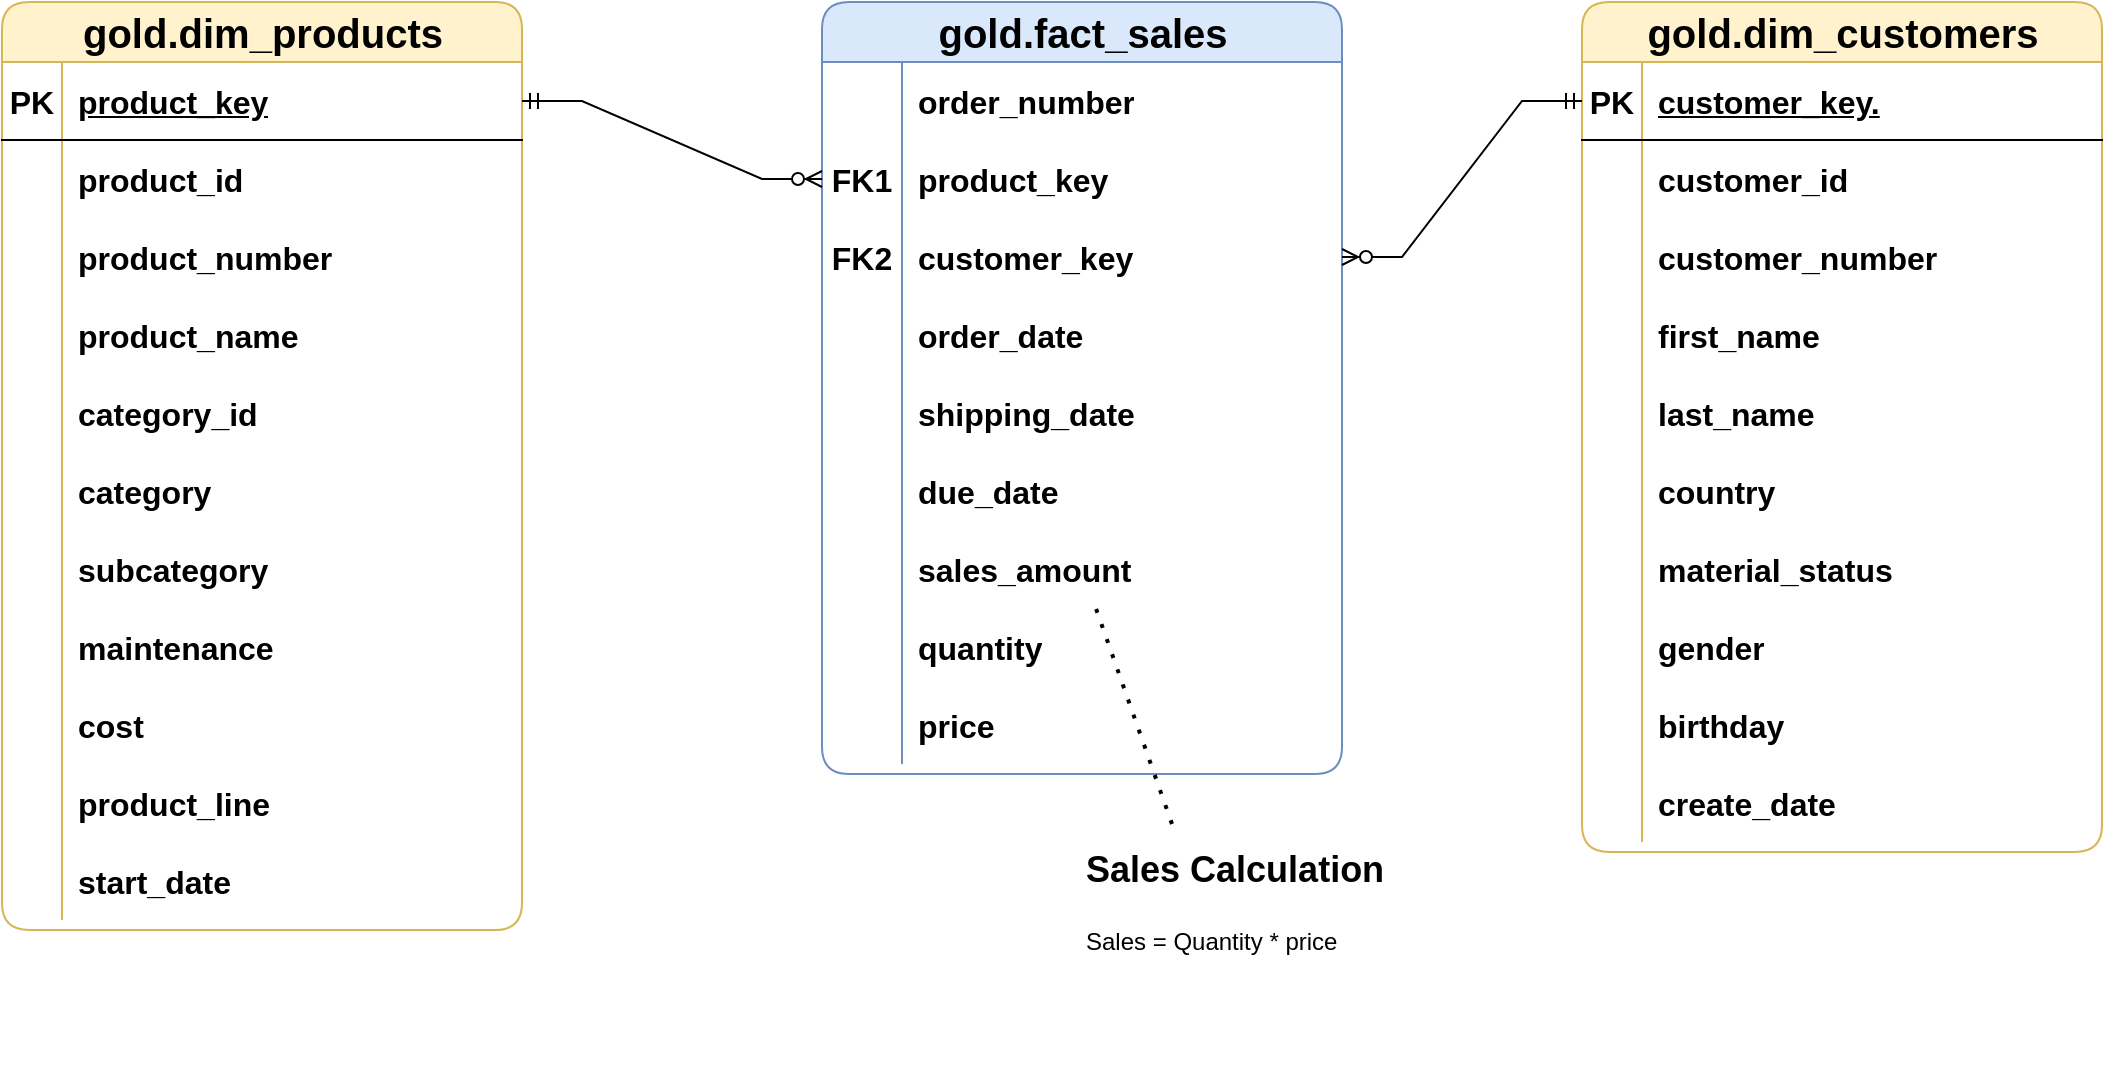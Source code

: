 <mxfile version="26.0.15">
  <diagram name="Page-1" id="_Z-JPx5KgLO75BWw5bBW">
    <mxGraphModel dx="1793" dy="1045" grid="1" gridSize="10" guides="1" tooltips="1" connect="1" arrows="1" fold="1" page="1" pageScale="1" pageWidth="1920" pageHeight="1200" math="0" shadow="0">
      <root>
        <mxCell id="0" />
        <mxCell id="1" parent="0" />
        <mxCell id="vQfX6nn5DBYa--VZ_gL2-1" value="&lt;font style=&quot;font-size: 20px;&quot;&gt;gold.dim_customers&lt;/font&gt;" style="shape=table;startSize=30;container=1;collapsible=1;childLayout=tableLayout;fixedRows=1;rowLines=0;fontStyle=1;align=center;resizeLast=1;html=1;rounded=1;fillColor=#fff2cc;strokeColor=#d6b656;" vertex="1" parent="1">
          <mxGeometry x="940" y="319" width="260" height="425" as="geometry" />
        </mxCell>
        <mxCell id="vQfX6nn5DBYa--VZ_gL2-2" value="" style="shape=tableRow;horizontal=0;startSize=0;swimlaneHead=0;swimlaneBody=0;fillColor=none;collapsible=0;dropTarget=0;points=[[0,0.5],[1,0.5]];portConstraint=eastwest;top=0;left=0;right=0;bottom=1;fontSize=16;fontStyle=1" vertex="1" parent="vQfX6nn5DBYa--VZ_gL2-1">
          <mxGeometry y="30" width="260" height="39" as="geometry" />
        </mxCell>
        <mxCell id="vQfX6nn5DBYa--VZ_gL2-3" value="PK" style="shape=partialRectangle;connectable=0;fillColor=none;top=0;left=0;bottom=0;right=0;fontStyle=1;overflow=hidden;whiteSpace=wrap;html=1;fontSize=16;" vertex="1" parent="vQfX6nn5DBYa--VZ_gL2-2">
          <mxGeometry width="30" height="39" as="geometry">
            <mxRectangle width="30" height="39" as="alternateBounds" />
          </mxGeometry>
        </mxCell>
        <mxCell id="vQfX6nn5DBYa--VZ_gL2-4" value="customer_key." style="shape=partialRectangle;connectable=0;fillColor=none;top=0;left=0;bottom=0;right=0;align=left;spacingLeft=6;fontStyle=5;overflow=hidden;whiteSpace=wrap;html=1;fontSize=16;" vertex="1" parent="vQfX6nn5DBYa--VZ_gL2-2">
          <mxGeometry x="30" width="230" height="39" as="geometry">
            <mxRectangle width="230" height="39" as="alternateBounds" />
          </mxGeometry>
        </mxCell>
        <mxCell id="vQfX6nn5DBYa--VZ_gL2-5" value="" style="shape=tableRow;horizontal=0;startSize=0;swimlaneHead=0;swimlaneBody=0;fillColor=none;collapsible=0;dropTarget=0;points=[[0,0.5],[1,0.5]];portConstraint=eastwest;top=0;left=0;right=0;bottom=0;fontSize=16;fontStyle=1" vertex="1" parent="vQfX6nn5DBYa--VZ_gL2-1">
          <mxGeometry y="69" width="260" height="39" as="geometry" />
        </mxCell>
        <mxCell id="vQfX6nn5DBYa--VZ_gL2-6" value="" style="shape=partialRectangle;connectable=0;fillColor=none;top=0;left=0;bottom=0;right=0;editable=1;overflow=hidden;whiteSpace=wrap;html=1;fontSize=16;fontStyle=1" vertex="1" parent="vQfX6nn5DBYa--VZ_gL2-5">
          <mxGeometry width="30" height="39" as="geometry">
            <mxRectangle width="30" height="39" as="alternateBounds" />
          </mxGeometry>
        </mxCell>
        <mxCell id="vQfX6nn5DBYa--VZ_gL2-7" value="customer_id" style="shape=partialRectangle;connectable=0;fillColor=none;top=0;left=0;bottom=0;right=0;align=left;spacingLeft=6;overflow=hidden;whiteSpace=wrap;html=1;fontSize=16;fontStyle=1" vertex="1" parent="vQfX6nn5DBYa--VZ_gL2-5">
          <mxGeometry x="30" width="230" height="39" as="geometry">
            <mxRectangle width="230" height="39" as="alternateBounds" />
          </mxGeometry>
        </mxCell>
        <mxCell id="vQfX6nn5DBYa--VZ_gL2-8" value="" style="shape=tableRow;horizontal=0;startSize=0;swimlaneHead=0;swimlaneBody=0;fillColor=none;collapsible=0;dropTarget=0;points=[[0,0.5],[1,0.5]];portConstraint=eastwest;top=0;left=0;right=0;bottom=0;fontSize=16;fontStyle=1" vertex="1" parent="vQfX6nn5DBYa--VZ_gL2-1">
          <mxGeometry y="108" width="260" height="39" as="geometry" />
        </mxCell>
        <mxCell id="vQfX6nn5DBYa--VZ_gL2-9" value="" style="shape=partialRectangle;connectable=0;fillColor=none;top=0;left=0;bottom=0;right=0;editable=1;overflow=hidden;whiteSpace=wrap;html=1;fontSize=16;fontStyle=1" vertex="1" parent="vQfX6nn5DBYa--VZ_gL2-8">
          <mxGeometry width="30" height="39" as="geometry">
            <mxRectangle width="30" height="39" as="alternateBounds" />
          </mxGeometry>
        </mxCell>
        <mxCell id="vQfX6nn5DBYa--VZ_gL2-10" value="customer_number" style="shape=partialRectangle;connectable=0;fillColor=none;top=0;left=0;bottom=0;right=0;align=left;spacingLeft=6;overflow=hidden;whiteSpace=wrap;html=1;fontSize=16;fontStyle=1" vertex="1" parent="vQfX6nn5DBYa--VZ_gL2-8">
          <mxGeometry x="30" width="230" height="39" as="geometry">
            <mxRectangle width="230" height="39" as="alternateBounds" />
          </mxGeometry>
        </mxCell>
        <mxCell id="vQfX6nn5DBYa--VZ_gL2-11" value="" style="shape=tableRow;horizontal=0;startSize=0;swimlaneHead=0;swimlaneBody=0;fillColor=none;collapsible=0;dropTarget=0;points=[[0,0.5],[1,0.5]];portConstraint=eastwest;top=0;left=0;right=0;bottom=0;fontSize=16;fontStyle=1" vertex="1" parent="vQfX6nn5DBYa--VZ_gL2-1">
          <mxGeometry y="147" width="260" height="39" as="geometry" />
        </mxCell>
        <mxCell id="vQfX6nn5DBYa--VZ_gL2-12" value="" style="shape=partialRectangle;connectable=0;fillColor=none;top=0;left=0;bottom=0;right=0;editable=1;overflow=hidden;whiteSpace=wrap;html=1;fontSize=16;fontStyle=1" vertex="1" parent="vQfX6nn5DBYa--VZ_gL2-11">
          <mxGeometry width="30" height="39" as="geometry">
            <mxRectangle width="30" height="39" as="alternateBounds" />
          </mxGeometry>
        </mxCell>
        <mxCell id="vQfX6nn5DBYa--VZ_gL2-13" value="first_name" style="shape=partialRectangle;connectable=0;fillColor=none;top=0;left=0;bottom=0;right=0;align=left;spacingLeft=6;overflow=hidden;whiteSpace=wrap;html=1;fontSize=16;fontStyle=1" vertex="1" parent="vQfX6nn5DBYa--VZ_gL2-11">
          <mxGeometry x="30" width="230" height="39" as="geometry">
            <mxRectangle width="230" height="39" as="alternateBounds" />
          </mxGeometry>
        </mxCell>
        <mxCell id="vQfX6nn5DBYa--VZ_gL2-14" style="shape=tableRow;horizontal=0;startSize=0;swimlaneHead=0;swimlaneBody=0;fillColor=none;collapsible=0;dropTarget=0;points=[[0,0.5],[1,0.5]];portConstraint=eastwest;top=0;left=0;right=0;bottom=0;fontSize=16;fontStyle=1" vertex="1" parent="vQfX6nn5DBYa--VZ_gL2-1">
          <mxGeometry y="186" width="260" height="39" as="geometry" />
        </mxCell>
        <mxCell id="vQfX6nn5DBYa--VZ_gL2-15" style="shape=partialRectangle;connectable=0;fillColor=none;top=0;left=0;bottom=0;right=0;editable=1;overflow=hidden;whiteSpace=wrap;html=1;fontSize=16;fontStyle=1" vertex="1" parent="vQfX6nn5DBYa--VZ_gL2-14">
          <mxGeometry width="30" height="39" as="geometry">
            <mxRectangle width="30" height="39" as="alternateBounds" />
          </mxGeometry>
        </mxCell>
        <mxCell id="vQfX6nn5DBYa--VZ_gL2-16" value="last_name" style="shape=partialRectangle;connectable=0;fillColor=none;top=0;left=0;bottom=0;right=0;align=left;spacingLeft=6;overflow=hidden;whiteSpace=wrap;html=1;fontSize=16;fontStyle=1" vertex="1" parent="vQfX6nn5DBYa--VZ_gL2-14">
          <mxGeometry x="30" width="230" height="39" as="geometry">
            <mxRectangle width="230" height="39" as="alternateBounds" />
          </mxGeometry>
        </mxCell>
        <mxCell id="vQfX6nn5DBYa--VZ_gL2-17" style="shape=tableRow;horizontal=0;startSize=0;swimlaneHead=0;swimlaneBody=0;fillColor=none;collapsible=0;dropTarget=0;points=[[0,0.5],[1,0.5]];portConstraint=eastwest;top=0;left=0;right=0;bottom=0;fontSize=16;fontStyle=1" vertex="1" parent="vQfX6nn5DBYa--VZ_gL2-1">
          <mxGeometry y="225" width="260" height="39" as="geometry" />
        </mxCell>
        <mxCell id="vQfX6nn5DBYa--VZ_gL2-18" style="shape=partialRectangle;connectable=0;fillColor=none;top=0;left=0;bottom=0;right=0;editable=1;overflow=hidden;whiteSpace=wrap;html=1;fontSize=16;fontStyle=1" vertex="1" parent="vQfX6nn5DBYa--VZ_gL2-17">
          <mxGeometry width="30" height="39" as="geometry">
            <mxRectangle width="30" height="39" as="alternateBounds" />
          </mxGeometry>
        </mxCell>
        <mxCell id="vQfX6nn5DBYa--VZ_gL2-19" value="country" style="shape=partialRectangle;connectable=0;fillColor=none;top=0;left=0;bottom=0;right=0;align=left;spacingLeft=6;overflow=hidden;whiteSpace=wrap;html=1;fontSize=16;fontStyle=1" vertex="1" parent="vQfX6nn5DBYa--VZ_gL2-17">
          <mxGeometry x="30" width="230" height="39" as="geometry">
            <mxRectangle width="230" height="39" as="alternateBounds" />
          </mxGeometry>
        </mxCell>
        <mxCell id="vQfX6nn5DBYa--VZ_gL2-20" style="shape=tableRow;horizontal=0;startSize=0;swimlaneHead=0;swimlaneBody=0;fillColor=none;collapsible=0;dropTarget=0;points=[[0,0.5],[1,0.5]];portConstraint=eastwest;top=0;left=0;right=0;bottom=0;fontSize=16;fontStyle=1" vertex="1" parent="vQfX6nn5DBYa--VZ_gL2-1">
          <mxGeometry y="264" width="260" height="39" as="geometry" />
        </mxCell>
        <mxCell id="vQfX6nn5DBYa--VZ_gL2-21" style="shape=partialRectangle;connectable=0;fillColor=none;top=0;left=0;bottom=0;right=0;editable=1;overflow=hidden;whiteSpace=wrap;html=1;fontSize=16;fontStyle=1" vertex="1" parent="vQfX6nn5DBYa--VZ_gL2-20">
          <mxGeometry width="30" height="39" as="geometry">
            <mxRectangle width="30" height="39" as="alternateBounds" />
          </mxGeometry>
        </mxCell>
        <mxCell id="vQfX6nn5DBYa--VZ_gL2-22" value="material_status" style="shape=partialRectangle;connectable=0;fillColor=none;top=0;left=0;bottom=0;right=0;align=left;spacingLeft=6;overflow=hidden;whiteSpace=wrap;html=1;fontSize=16;fontStyle=1" vertex="1" parent="vQfX6nn5DBYa--VZ_gL2-20">
          <mxGeometry x="30" width="230" height="39" as="geometry">
            <mxRectangle width="230" height="39" as="alternateBounds" />
          </mxGeometry>
        </mxCell>
        <mxCell id="vQfX6nn5DBYa--VZ_gL2-23" style="shape=tableRow;horizontal=0;startSize=0;swimlaneHead=0;swimlaneBody=0;fillColor=none;collapsible=0;dropTarget=0;points=[[0,0.5],[1,0.5]];portConstraint=eastwest;top=0;left=0;right=0;bottom=0;fontSize=16;fontStyle=1" vertex="1" parent="vQfX6nn5DBYa--VZ_gL2-1">
          <mxGeometry y="303" width="260" height="39" as="geometry" />
        </mxCell>
        <mxCell id="vQfX6nn5DBYa--VZ_gL2-24" style="shape=partialRectangle;connectable=0;fillColor=none;top=0;left=0;bottom=0;right=0;editable=1;overflow=hidden;whiteSpace=wrap;html=1;fontSize=16;fontStyle=1" vertex="1" parent="vQfX6nn5DBYa--VZ_gL2-23">
          <mxGeometry width="30" height="39" as="geometry">
            <mxRectangle width="30" height="39" as="alternateBounds" />
          </mxGeometry>
        </mxCell>
        <mxCell id="vQfX6nn5DBYa--VZ_gL2-25" value="gender" style="shape=partialRectangle;connectable=0;fillColor=none;top=0;left=0;bottom=0;right=0;align=left;spacingLeft=6;overflow=hidden;whiteSpace=wrap;html=1;fontSize=16;fontStyle=1" vertex="1" parent="vQfX6nn5DBYa--VZ_gL2-23">
          <mxGeometry x="30" width="230" height="39" as="geometry">
            <mxRectangle width="230" height="39" as="alternateBounds" />
          </mxGeometry>
        </mxCell>
        <mxCell id="vQfX6nn5DBYa--VZ_gL2-26" style="shape=tableRow;horizontal=0;startSize=0;swimlaneHead=0;swimlaneBody=0;fillColor=none;collapsible=0;dropTarget=0;points=[[0,0.5],[1,0.5]];portConstraint=eastwest;top=0;left=0;right=0;bottom=0;fontSize=16;fontStyle=1" vertex="1" parent="vQfX6nn5DBYa--VZ_gL2-1">
          <mxGeometry y="342" width="260" height="39" as="geometry" />
        </mxCell>
        <mxCell id="vQfX6nn5DBYa--VZ_gL2-27" style="shape=partialRectangle;connectable=0;fillColor=none;top=0;left=0;bottom=0;right=0;editable=1;overflow=hidden;whiteSpace=wrap;html=1;fontSize=16;fontStyle=1" vertex="1" parent="vQfX6nn5DBYa--VZ_gL2-26">
          <mxGeometry width="30" height="39" as="geometry">
            <mxRectangle width="30" height="39" as="alternateBounds" />
          </mxGeometry>
        </mxCell>
        <mxCell id="vQfX6nn5DBYa--VZ_gL2-28" value="birthday" style="shape=partialRectangle;connectable=0;fillColor=none;top=0;left=0;bottom=0;right=0;align=left;spacingLeft=6;overflow=hidden;whiteSpace=wrap;html=1;fontSize=16;fontStyle=1" vertex="1" parent="vQfX6nn5DBYa--VZ_gL2-26">
          <mxGeometry x="30" width="230" height="39" as="geometry">
            <mxRectangle width="230" height="39" as="alternateBounds" />
          </mxGeometry>
        </mxCell>
        <mxCell id="vQfX6nn5DBYa--VZ_gL2-63" style="shape=tableRow;horizontal=0;startSize=0;swimlaneHead=0;swimlaneBody=0;fillColor=none;collapsible=0;dropTarget=0;points=[[0,0.5],[1,0.5]];portConstraint=eastwest;top=0;left=0;right=0;bottom=0;fontSize=16;fontStyle=1" vertex="1" parent="vQfX6nn5DBYa--VZ_gL2-1">
          <mxGeometry y="381" width="260" height="39" as="geometry" />
        </mxCell>
        <mxCell id="vQfX6nn5DBYa--VZ_gL2-64" style="shape=partialRectangle;connectable=0;fillColor=none;top=0;left=0;bottom=0;right=0;editable=1;overflow=hidden;whiteSpace=wrap;html=1;fontSize=16;fontStyle=1" vertex="1" parent="vQfX6nn5DBYa--VZ_gL2-63">
          <mxGeometry width="30" height="39" as="geometry">
            <mxRectangle width="30" height="39" as="alternateBounds" />
          </mxGeometry>
        </mxCell>
        <mxCell id="vQfX6nn5DBYa--VZ_gL2-65" value="create_date" style="shape=partialRectangle;connectable=0;fillColor=none;top=0;left=0;bottom=0;right=0;align=left;spacingLeft=6;overflow=hidden;whiteSpace=wrap;html=1;fontSize=16;fontStyle=1" vertex="1" parent="vQfX6nn5DBYa--VZ_gL2-63">
          <mxGeometry x="30" width="230" height="39" as="geometry">
            <mxRectangle width="230" height="39" as="alternateBounds" />
          </mxGeometry>
        </mxCell>
        <mxCell id="vQfX6nn5DBYa--VZ_gL2-29" value="&lt;font style=&quot;font-size: 20px;&quot;&gt;gold.dim_products&lt;/font&gt;" style="shape=table;startSize=30;container=1;collapsible=1;childLayout=tableLayout;fixedRows=1;rowLines=0;fontStyle=1;align=center;resizeLast=1;html=1;rounded=1;fillColor=#fff2cc;strokeColor=#d6b656;" vertex="1" parent="1">
          <mxGeometry x="150" y="319" width="260" height="464" as="geometry" />
        </mxCell>
        <mxCell id="vQfX6nn5DBYa--VZ_gL2-30" value="" style="shape=tableRow;horizontal=0;startSize=0;swimlaneHead=0;swimlaneBody=0;fillColor=none;collapsible=0;dropTarget=0;points=[[0,0.5],[1,0.5]];portConstraint=eastwest;top=0;left=0;right=0;bottom=1;fontSize=16;fontStyle=1" vertex="1" parent="vQfX6nn5DBYa--VZ_gL2-29">
          <mxGeometry y="30" width="260" height="39" as="geometry" />
        </mxCell>
        <mxCell id="vQfX6nn5DBYa--VZ_gL2-31" value="PK" style="shape=partialRectangle;connectable=0;fillColor=none;top=0;left=0;bottom=0;right=0;fontStyle=1;overflow=hidden;whiteSpace=wrap;html=1;fontSize=16;" vertex="1" parent="vQfX6nn5DBYa--VZ_gL2-30">
          <mxGeometry width="30" height="39" as="geometry">
            <mxRectangle width="30" height="39" as="alternateBounds" />
          </mxGeometry>
        </mxCell>
        <mxCell id="vQfX6nn5DBYa--VZ_gL2-32" value="product_key" style="shape=partialRectangle;connectable=0;fillColor=none;top=0;left=0;bottom=0;right=0;align=left;spacingLeft=6;fontStyle=5;overflow=hidden;whiteSpace=wrap;html=1;fontSize=16;" vertex="1" parent="vQfX6nn5DBYa--VZ_gL2-30">
          <mxGeometry x="30" width="230" height="39" as="geometry">
            <mxRectangle width="230" height="39" as="alternateBounds" />
          </mxGeometry>
        </mxCell>
        <mxCell id="vQfX6nn5DBYa--VZ_gL2-33" value="" style="shape=tableRow;horizontal=0;startSize=0;swimlaneHead=0;swimlaneBody=0;fillColor=none;collapsible=0;dropTarget=0;points=[[0,0.5],[1,0.5]];portConstraint=eastwest;top=0;left=0;right=0;bottom=0;fontSize=16;fontStyle=1" vertex="1" parent="vQfX6nn5DBYa--VZ_gL2-29">
          <mxGeometry y="69" width="260" height="39" as="geometry" />
        </mxCell>
        <mxCell id="vQfX6nn5DBYa--VZ_gL2-34" value="" style="shape=partialRectangle;connectable=0;fillColor=none;top=0;left=0;bottom=0;right=0;editable=1;overflow=hidden;whiteSpace=wrap;html=1;fontSize=16;fontStyle=1" vertex="1" parent="vQfX6nn5DBYa--VZ_gL2-33">
          <mxGeometry width="30" height="39" as="geometry">
            <mxRectangle width="30" height="39" as="alternateBounds" />
          </mxGeometry>
        </mxCell>
        <mxCell id="vQfX6nn5DBYa--VZ_gL2-35" value="product_id" style="shape=partialRectangle;connectable=0;fillColor=none;top=0;left=0;bottom=0;right=0;align=left;spacingLeft=6;overflow=hidden;whiteSpace=wrap;html=1;fontSize=16;fontStyle=1" vertex="1" parent="vQfX6nn5DBYa--VZ_gL2-33">
          <mxGeometry x="30" width="230" height="39" as="geometry">
            <mxRectangle width="230" height="39" as="alternateBounds" />
          </mxGeometry>
        </mxCell>
        <mxCell id="vQfX6nn5DBYa--VZ_gL2-36" value="" style="shape=tableRow;horizontal=0;startSize=0;swimlaneHead=0;swimlaneBody=0;fillColor=none;collapsible=0;dropTarget=0;points=[[0,0.5],[1,0.5]];portConstraint=eastwest;top=0;left=0;right=0;bottom=0;fontSize=16;fontStyle=1" vertex="1" parent="vQfX6nn5DBYa--VZ_gL2-29">
          <mxGeometry y="108" width="260" height="39" as="geometry" />
        </mxCell>
        <mxCell id="vQfX6nn5DBYa--VZ_gL2-37" value="" style="shape=partialRectangle;connectable=0;fillColor=none;top=0;left=0;bottom=0;right=0;editable=1;overflow=hidden;whiteSpace=wrap;html=1;fontSize=16;fontStyle=1" vertex="1" parent="vQfX6nn5DBYa--VZ_gL2-36">
          <mxGeometry width="30" height="39" as="geometry">
            <mxRectangle width="30" height="39" as="alternateBounds" />
          </mxGeometry>
        </mxCell>
        <mxCell id="vQfX6nn5DBYa--VZ_gL2-38" value="product_number" style="shape=partialRectangle;connectable=0;fillColor=none;top=0;left=0;bottom=0;right=0;align=left;spacingLeft=6;overflow=hidden;whiteSpace=wrap;html=1;fontSize=16;fontStyle=1" vertex="1" parent="vQfX6nn5DBYa--VZ_gL2-36">
          <mxGeometry x="30" width="230" height="39" as="geometry">
            <mxRectangle width="230" height="39" as="alternateBounds" />
          </mxGeometry>
        </mxCell>
        <mxCell id="vQfX6nn5DBYa--VZ_gL2-39" value="" style="shape=tableRow;horizontal=0;startSize=0;swimlaneHead=0;swimlaneBody=0;fillColor=none;collapsible=0;dropTarget=0;points=[[0,0.5],[1,0.5]];portConstraint=eastwest;top=0;left=0;right=0;bottom=0;fontSize=16;fontStyle=1" vertex="1" parent="vQfX6nn5DBYa--VZ_gL2-29">
          <mxGeometry y="147" width="260" height="39" as="geometry" />
        </mxCell>
        <mxCell id="vQfX6nn5DBYa--VZ_gL2-40" value="" style="shape=partialRectangle;connectable=0;fillColor=none;top=0;left=0;bottom=0;right=0;editable=1;overflow=hidden;whiteSpace=wrap;html=1;fontSize=16;fontStyle=1" vertex="1" parent="vQfX6nn5DBYa--VZ_gL2-39">
          <mxGeometry width="30" height="39" as="geometry">
            <mxRectangle width="30" height="39" as="alternateBounds" />
          </mxGeometry>
        </mxCell>
        <mxCell id="vQfX6nn5DBYa--VZ_gL2-41" value="product_name" style="shape=partialRectangle;connectable=0;fillColor=none;top=0;left=0;bottom=0;right=0;align=left;spacingLeft=6;overflow=hidden;whiteSpace=wrap;html=1;fontSize=16;fontStyle=1" vertex="1" parent="vQfX6nn5DBYa--VZ_gL2-39">
          <mxGeometry x="30" width="230" height="39" as="geometry">
            <mxRectangle width="230" height="39" as="alternateBounds" />
          </mxGeometry>
        </mxCell>
        <mxCell id="vQfX6nn5DBYa--VZ_gL2-42" style="shape=tableRow;horizontal=0;startSize=0;swimlaneHead=0;swimlaneBody=0;fillColor=none;collapsible=0;dropTarget=0;points=[[0,0.5],[1,0.5]];portConstraint=eastwest;top=0;left=0;right=0;bottom=0;fontSize=16;fontStyle=1" vertex="1" parent="vQfX6nn5DBYa--VZ_gL2-29">
          <mxGeometry y="186" width="260" height="39" as="geometry" />
        </mxCell>
        <mxCell id="vQfX6nn5DBYa--VZ_gL2-43" style="shape=partialRectangle;connectable=0;fillColor=none;top=0;left=0;bottom=0;right=0;editable=1;overflow=hidden;whiteSpace=wrap;html=1;fontSize=16;fontStyle=1" vertex="1" parent="vQfX6nn5DBYa--VZ_gL2-42">
          <mxGeometry width="30" height="39" as="geometry">
            <mxRectangle width="30" height="39" as="alternateBounds" />
          </mxGeometry>
        </mxCell>
        <mxCell id="vQfX6nn5DBYa--VZ_gL2-44" value="category_id" style="shape=partialRectangle;connectable=0;fillColor=none;top=0;left=0;bottom=0;right=0;align=left;spacingLeft=6;overflow=hidden;whiteSpace=wrap;html=1;fontSize=16;fontStyle=1" vertex="1" parent="vQfX6nn5DBYa--VZ_gL2-42">
          <mxGeometry x="30" width="230" height="39" as="geometry">
            <mxRectangle width="230" height="39" as="alternateBounds" />
          </mxGeometry>
        </mxCell>
        <mxCell id="vQfX6nn5DBYa--VZ_gL2-45" style="shape=tableRow;horizontal=0;startSize=0;swimlaneHead=0;swimlaneBody=0;fillColor=none;collapsible=0;dropTarget=0;points=[[0,0.5],[1,0.5]];portConstraint=eastwest;top=0;left=0;right=0;bottom=0;fontSize=16;fontStyle=1" vertex="1" parent="vQfX6nn5DBYa--VZ_gL2-29">
          <mxGeometry y="225" width="260" height="39" as="geometry" />
        </mxCell>
        <mxCell id="vQfX6nn5DBYa--VZ_gL2-46" style="shape=partialRectangle;connectable=0;fillColor=none;top=0;left=0;bottom=0;right=0;editable=1;overflow=hidden;whiteSpace=wrap;html=1;fontSize=16;fontStyle=1" vertex="1" parent="vQfX6nn5DBYa--VZ_gL2-45">
          <mxGeometry width="30" height="39" as="geometry">
            <mxRectangle width="30" height="39" as="alternateBounds" />
          </mxGeometry>
        </mxCell>
        <mxCell id="vQfX6nn5DBYa--VZ_gL2-47" value="category" style="shape=partialRectangle;connectable=0;fillColor=none;top=0;left=0;bottom=0;right=0;align=left;spacingLeft=6;overflow=hidden;whiteSpace=wrap;html=1;fontSize=16;fontStyle=1" vertex="1" parent="vQfX6nn5DBYa--VZ_gL2-45">
          <mxGeometry x="30" width="230" height="39" as="geometry">
            <mxRectangle width="230" height="39" as="alternateBounds" />
          </mxGeometry>
        </mxCell>
        <mxCell id="vQfX6nn5DBYa--VZ_gL2-48" style="shape=tableRow;horizontal=0;startSize=0;swimlaneHead=0;swimlaneBody=0;fillColor=none;collapsible=0;dropTarget=0;points=[[0,0.5],[1,0.5]];portConstraint=eastwest;top=0;left=0;right=0;bottom=0;fontSize=16;fontStyle=1" vertex="1" parent="vQfX6nn5DBYa--VZ_gL2-29">
          <mxGeometry y="264" width="260" height="39" as="geometry" />
        </mxCell>
        <mxCell id="vQfX6nn5DBYa--VZ_gL2-49" style="shape=partialRectangle;connectable=0;fillColor=none;top=0;left=0;bottom=0;right=0;editable=1;overflow=hidden;whiteSpace=wrap;html=1;fontSize=16;fontStyle=1" vertex="1" parent="vQfX6nn5DBYa--VZ_gL2-48">
          <mxGeometry width="30" height="39" as="geometry">
            <mxRectangle width="30" height="39" as="alternateBounds" />
          </mxGeometry>
        </mxCell>
        <mxCell id="vQfX6nn5DBYa--VZ_gL2-50" value="subcategory" style="shape=partialRectangle;connectable=0;fillColor=none;top=0;left=0;bottom=0;right=0;align=left;spacingLeft=6;overflow=hidden;whiteSpace=wrap;html=1;fontSize=16;fontStyle=1" vertex="1" parent="vQfX6nn5DBYa--VZ_gL2-48">
          <mxGeometry x="30" width="230" height="39" as="geometry">
            <mxRectangle width="230" height="39" as="alternateBounds" />
          </mxGeometry>
        </mxCell>
        <mxCell id="vQfX6nn5DBYa--VZ_gL2-51" style="shape=tableRow;horizontal=0;startSize=0;swimlaneHead=0;swimlaneBody=0;fillColor=none;collapsible=0;dropTarget=0;points=[[0,0.5],[1,0.5]];portConstraint=eastwest;top=0;left=0;right=0;bottom=0;fontSize=16;fontStyle=1" vertex="1" parent="vQfX6nn5DBYa--VZ_gL2-29">
          <mxGeometry y="303" width="260" height="39" as="geometry" />
        </mxCell>
        <mxCell id="vQfX6nn5DBYa--VZ_gL2-52" style="shape=partialRectangle;connectable=0;fillColor=none;top=0;left=0;bottom=0;right=0;editable=1;overflow=hidden;whiteSpace=wrap;html=1;fontSize=16;fontStyle=1" vertex="1" parent="vQfX6nn5DBYa--VZ_gL2-51">
          <mxGeometry width="30" height="39" as="geometry">
            <mxRectangle width="30" height="39" as="alternateBounds" />
          </mxGeometry>
        </mxCell>
        <mxCell id="vQfX6nn5DBYa--VZ_gL2-53" value="maintenance" style="shape=partialRectangle;connectable=0;fillColor=none;top=0;left=0;bottom=0;right=0;align=left;spacingLeft=6;overflow=hidden;whiteSpace=wrap;html=1;fontSize=16;fontStyle=1" vertex="1" parent="vQfX6nn5DBYa--VZ_gL2-51">
          <mxGeometry x="30" width="230" height="39" as="geometry">
            <mxRectangle width="230" height="39" as="alternateBounds" />
          </mxGeometry>
        </mxCell>
        <mxCell id="vQfX6nn5DBYa--VZ_gL2-54" style="shape=tableRow;horizontal=0;startSize=0;swimlaneHead=0;swimlaneBody=0;fillColor=none;collapsible=0;dropTarget=0;points=[[0,0.5],[1,0.5]];portConstraint=eastwest;top=0;left=0;right=0;bottom=0;fontSize=16;fontStyle=1" vertex="1" parent="vQfX6nn5DBYa--VZ_gL2-29">
          <mxGeometry y="342" width="260" height="39" as="geometry" />
        </mxCell>
        <mxCell id="vQfX6nn5DBYa--VZ_gL2-55" style="shape=partialRectangle;connectable=0;fillColor=none;top=0;left=0;bottom=0;right=0;editable=1;overflow=hidden;whiteSpace=wrap;html=1;fontSize=16;fontStyle=1" vertex="1" parent="vQfX6nn5DBYa--VZ_gL2-54">
          <mxGeometry width="30" height="39" as="geometry">
            <mxRectangle width="30" height="39" as="alternateBounds" />
          </mxGeometry>
        </mxCell>
        <mxCell id="vQfX6nn5DBYa--VZ_gL2-56" value="cost" style="shape=partialRectangle;connectable=0;fillColor=none;top=0;left=0;bottom=0;right=0;align=left;spacingLeft=6;overflow=hidden;whiteSpace=wrap;html=1;fontSize=16;fontStyle=1" vertex="1" parent="vQfX6nn5DBYa--VZ_gL2-54">
          <mxGeometry x="30" width="230" height="39" as="geometry">
            <mxRectangle width="230" height="39" as="alternateBounds" />
          </mxGeometry>
        </mxCell>
        <mxCell id="vQfX6nn5DBYa--VZ_gL2-57" style="shape=tableRow;horizontal=0;startSize=0;swimlaneHead=0;swimlaneBody=0;fillColor=none;collapsible=0;dropTarget=0;points=[[0,0.5],[1,0.5]];portConstraint=eastwest;top=0;left=0;right=0;bottom=0;fontSize=16;fontStyle=1" vertex="1" parent="vQfX6nn5DBYa--VZ_gL2-29">
          <mxGeometry y="381" width="260" height="39" as="geometry" />
        </mxCell>
        <mxCell id="vQfX6nn5DBYa--VZ_gL2-58" style="shape=partialRectangle;connectable=0;fillColor=none;top=0;left=0;bottom=0;right=0;editable=1;overflow=hidden;whiteSpace=wrap;html=1;fontSize=16;fontStyle=1" vertex="1" parent="vQfX6nn5DBYa--VZ_gL2-57">
          <mxGeometry width="30" height="39" as="geometry">
            <mxRectangle width="30" height="39" as="alternateBounds" />
          </mxGeometry>
        </mxCell>
        <mxCell id="vQfX6nn5DBYa--VZ_gL2-59" value="product_line" style="shape=partialRectangle;connectable=0;fillColor=none;top=0;left=0;bottom=0;right=0;align=left;spacingLeft=6;overflow=hidden;whiteSpace=wrap;html=1;fontSize=16;fontStyle=1" vertex="1" parent="vQfX6nn5DBYa--VZ_gL2-57">
          <mxGeometry x="30" width="230" height="39" as="geometry">
            <mxRectangle width="230" height="39" as="alternateBounds" />
          </mxGeometry>
        </mxCell>
        <mxCell id="vQfX6nn5DBYa--VZ_gL2-60" style="shape=tableRow;horizontal=0;startSize=0;swimlaneHead=0;swimlaneBody=0;fillColor=none;collapsible=0;dropTarget=0;points=[[0,0.5],[1,0.5]];portConstraint=eastwest;top=0;left=0;right=0;bottom=0;fontSize=16;fontStyle=1" vertex="1" parent="vQfX6nn5DBYa--VZ_gL2-29">
          <mxGeometry y="420" width="260" height="39" as="geometry" />
        </mxCell>
        <mxCell id="vQfX6nn5DBYa--VZ_gL2-61" style="shape=partialRectangle;connectable=0;fillColor=none;top=0;left=0;bottom=0;right=0;editable=1;overflow=hidden;whiteSpace=wrap;html=1;fontSize=16;fontStyle=1" vertex="1" parent="vQfX6nn5DBYa--VZ_gL2-60">
          <mxGeometry width="30" height="39" as="geometry">
            <mxRectangle width="30" height="39" as="alternateBounds" />
          </mxGeometry>
        </mxCell>
        <mxCell id="vQfX6nn5DBYa--VZ_gL2-62" value="start_date" style="shape=partialRectangle;connectable=0;fillColor=none;top=0;left=0;bottom=0;right=0;align=left;spacingLeft=6;overflow=hidden;whiteSpace=wrap;html=1;fontSize=16;fontStyle=1" vertex="1" parent="vQfX6nn5DBYa--VZ_gL2-60">
          <mxGeometry x="30" width="230" height="39" as="geometry">
            <mxRectangle width="230" height="39" as="alternateBounds" />
          </mxGeometry>
        </mxCell>
        <mxCell id="vQfX6nn5DBYa--VZ_gL2-66" value="&lt;font style=&quot;font-size: 20px;&quot;&gt;gold.fact_sales&lt;/font&gt;" style="shape=table;startSize=30;container=1;collapsible=1;childLayout=tableLayout;fixedRows=1;rowLines=0;fontStyle=1;align=center;resizeLast=1;html=1;rounded=1;fillColor=#dae8fc;strokeColor=#6c8ebf;" vertex="1" parent="1">
          <mxGeometry x="560" y="319" width="260" height="386" as="geometry" />
        </mxCell>
        <mxCell id="vQfX6nn5DBYa--VZ_gL2-70" value="" style="shape=tableRow;horizontal=0;startSize=0;swimlaneHead=0;swimlaneBody=0;fillColor=none;collapsible=0;dropTarget=0;points=[[0,0.5],[1,0.5]];portConstraint=eastwest;top=0;left=0;right=0;bottom=0;fontSize=16;fontStyle=1" vertex="1" parent="vQfX6nn5DBYa--VZ_gL2-66">
          <mxGeometry y="30" width="260" height="39" as="geometry" />
        </mxCell>
        <mxCell id="vQfX6nn5DBYa--VZ_gL2-71" value="" style="shape=partialRectangle;connectable=0;fillColor=none;top=0;left=0;bottom=0;right=0;editable=1;overflow=hidden;whiteSpace=wrap;html=1;fontSize=16;fontStyle=1" vertex="1" parent="vQfX6nn5DBYa--VZ_gL2-70">
          <mxGeometry width="40" height="39" as="geometry">
            <mxRectangle width="40" height="39" as="alternateBounds" />
          </mxGeometry>
        </mxCell>
        <mxCell id="vQfX6nn5DBYa--VZ_gL2-72" value="order_number" style="shape=partialRectangle;connectable=0;fillColor=none;top=0;left=0;bottom=0;right=0;align=left;spacingLeft=6;overflow=hidden;whiteSpace=wrap;html=1;fontSize=16;fontStyle=1" vertex="1" parent="vQfX6nn5DBYa--VZ_gL2-70">
          <mxGeometry x="40" width="220" height="39" as="geometry">
            <mxRectangle width="220" height="39" as="alternateBounds" />
          </mxGeometry>
        </mxCell>
        <mxCell id="vQfX6nn5DBYa--VZ_gL2-73" value="" style="shape=tableRow;horizontal=0;startSize=0;swimlaneHead=0;swimlaneBody=0;fillColor=none;collapsible=0;dropTarget=0;points=[[0,0.5],[1,0.5]];portConstraint=eastwest;top=0;left=0;right=0;bottom=0;fontSize=16;fontStyle=1" vertex="1" parent="vQfX6nn5DBYa--VZ_gL2-66">
          <mxGeometry y="69" width="260" height="39" as="geometry" />
        </mxCell>
        <mxCell id="vQfX6nn5DBYa--VZ_gL2-74" value="FK1" style="shape=partialRectangle;connectable=0;fillColor=none;top=0;left=0;bottom=0;right=0;editable=1;overflow=hidden;whiteSpace=wrap;html=1;fontSize=16;fontStyle=1" vertex="1" parent="vQfX6nn5DBYa--VZ_gL2-73">
          <mxGeometry width="40" height="39" as="geometry">
            <mxRectangle width="40" height="39" as="alternateBounds" />
          </mxGeometry>
        </mxCell>
        <mxCell id="vQfX6nn5DBYa--VZ_gL2-75" value="product_key" style="shape=partialRectangle;connectable=0;fillColor=none;top=0;left=0;bottom=0;right=0;align=left;spacingLeft=6;overflow=hidden;whiteSpace=wrap;html=1;fontSize=16;fontStyle=1" vertex="1" parent="vQfX6nn5DBYa--VZ_gL2-73">
          <mxGeometry x="40" width="220" height="39" as="geometry">
            <mxRectangle width="220" height="39" as="alternateBounds" />
          </mxGeometry>
        </mxCell>
        <mxCell id="vQfX6nn5DBYa--VZ_gL2-76" value="" style="shape=tableRow;horizontal=0;startSize=0;swimlaneHead=0;swimlaneBody=0;fillColor=none;collapsible=0;dropTarget=0;points=[[0,0.5],[1,0.5]];portConstraint=eastwest;top=0;left=0;right=0;bottom=0;fontSize=16;fontStyle=1" vertex="1" parent="vQfX6nn5DBYa--VZ_gL2-66">
          <mxGeometry y="108" width="260" height="39" as="geometry" />
        </mxCell>
        <mxCell id="vQfX6nn5DBYa--VZ_gL2-77" value="FK2" style="shape=partialRectangle;connectable=0;fillColor=none;top=0;left=0;bottom=0;right=0;editable=1;overflow=hidden;whiteSpace=wrap;html=1;fontSize=16;fontStyle=1" vertex="1" parent="vQfX6nn5DBYa--VZ_gL2-76">
          <mxGeometry width="40" height="39" as="geometry">
            <mxRectangle width="40" height="39" as="alternateBounds" />
          </mxGeometry>
        </mxCell>
        <mxCell id="vQfX6nn5DBYa--VZ_gL2-78" value="customer_key&amp;nbsp;" style="shape=partialRectangle;connectable=0;fillColor=none;top=0;left=0;bottom=0;right=0;align=left;spacingLeft=6;overflow=hidden;whiteSpace=wrap;html=1;fontSize=16;fontStyle=1" vertex="1" parent="vQfX6nn5DBYa--VZ_gL2-76">
          <mxGeometry x="40" width="220" height="39" as="geometry">
            <mxRectangle width="220" height="39" as="alternateBounds" />
          </mxGeometry>
        </mxCell>
        <mxCell id="vQfX6nn5DBYa--VZ_gL2-79" style="shape=tableRow;horizontal=0;startSize=0;swimlaneHead=0;swimlaneBody=0;fillColor=none;collapsible=0;dropTarget=0;points=[[0,0.5],[1,0.5]];portConstraint=eastwest;top=0;left=0;right=0;bottom=0;fontSize=16;fontStyle=1" vertex="1" parent="vQfX6nn5DBYa--VZ_gL2-66">
          <mxGeometry y="147" width="260" height="39" as="geometry" />
        </mxCell>
        <mxCell id="vQfX6nn5DBYa--VZ_gL2-80" style="shape=partialRectangle;connectable=0;fillColor=none;top=0;left=0;bottom=0;right=0;editable=1;overflow=hidden;whiteSpace=wrap;html=1;fontSize=16;fontStyle=1" vertex="1" parent="vQfX6nn5DBYa--VZ_gL2-79">
          <mxGeometry width="40" height="39" as="geometry">
            <mxRectangle width="40" height="39" as="alternateBounds" />
          </mxGeometry>
        </mxCell>
        <mxCell id="vQfX6nn5DBYa--VZ_gL2-81" value="order_date" style="shape=partialRectangle;connectable=0;fillColor=none;top=0;left=0;bottom=0;right=0;align=left;spacingLeft=6;overflow=hidden;whiteSpace=wrap;html=1;fontSize=16;fontStyle=1" vertex="1" parent="vQfX6nn5DBYa--VZ_gL2-79">
          <mxGeometry x="40" width="220" height="39" as="geometry">
            <mxRectangle width="220" height="39" as="alternateBounds" />
          </mxGeometry>
        </mxCell>
        <mxCell id="vQfX6nn5DBYa--VZ_gL2-82" style="shape=tableRow;horizontal=0;startSize=0;swimlaneHead=0;swimlaneBody=0;fillColor=none;collapsible=0;dropTarget=0;points=[[0,0.5],[1,0.5]];portConstraint=eastwest;top=0;left=0;right=0;bottom=0;fontSize=16;fontStyle=1" vertex="1" parent="vQfX6nn5DBYa--VZ_gL2-66">
          <mxGeometry y="186" width="260" height="39" as="geometry" />
        </mxCell>
        <mxCell id="vQfX6nn5DBYa--VZ_gL2-83" style="shape=partialRectangle;connectable=0;fillColor=none;top=0;left=0;bottom=0;right=0;editable=1;overflow=hidden;whiteSpace=wrap;html=1;fontSize=16;fontStyle=1" vertex="1" parent="vQfX6nn5DBYa--VZ_gL2-82">
          <mxGeometry width="40" height="39" as="geometry">
            <mxRectangle width="40" height="39" as="alternateBounds" />
          </mxGeometry>
        </mxCell>
        <mxCell id="vQfX6nn5DBYa--VZ_gL2-84" value="shipping_date" style="shape=partialRectangle;connectable=0;fillColor=none;top=0;left=0;bottom=0;right=0;align=left;spacingLeft=6;overflow=hidden;whiteSpace=wrap;html=1;fontSize=16;fontStyle=1" vertex="1" parent="vQfX6nn5DBYa--VZ_gL2-82">
          <mxGeometry x="40" width="220" height="39" as="geometry">
            <mxRectangle width="220" height="39" as="alternateBounds" />
          </mxGeometry>
        </mxCell>
        <mxCell id="vQfX6nn5DBYa--VZ_gL2-85" style="shape=tableRow;horizontal=0;startSize=0;swimlaneHead=0;swimlaneBody=0;fillColor=none;collapsible=0;dropTarget=0;points=[[0,0.5],[1,0.5]];portConstraint=eastwest;top=0;left=0;right=0;bottom=0;fontSize=16;fontStyle=1" vertex="1" parent="vQfX6nn5DBYa--VZ_gL2-66">
          <mxGeometry y="225" width="260" height="39" as="geometry" />
        </mxCell>
        <mxCell id="vQfX6nn5DBYa--VZ_gL2-86" style="shape=partialRectangle;connectable=0;fillColor=none;top=0;left=0;bottom=0;right=0;editable=1;overflow=hidden;whiteSpace=wrap;html=1;fontSize=16;fontStyle=1" vertex="1" parent="vQfX6nn5DBYa--VZ_gL2-85">
          <mxGeometry width="40" height="39" as="geometry">
            <mxRectangle width="40" height="39" as="alternateBounds" />
          </mxGeometry>
        </mxCell>
        <mxCell id="vQfX6nn5DBYa--VZ_gL2-87" value="due_date&amp;nbsp;" style="shape=partialRectangle;connectable=0;fillColor=none;top=0;left=0;bottom=0;right=0;align=left;spacingLeft=6;overflow=hidden;whiteSpace=wrap;html=1;fontSize=16;fontStyle=1" vertex="1" parent="vQfX6nn5DBYa--VZ_gL2-85">
          <mxGeometry x="40" width="220" height="39" as="geometry">
            <mxRectangle width="220" height="39" as="alternateBounds" />
          </mxGeometry>
        </mxCell>
        <mxCell id="vQfX6nn5DBYa--VZ_gL2-88" style="shape=tableRow;horizontal=0;startSize=0;swimlaneHead=0;swimlaneBody=0;fillColor=none;collapsible=0;dropTarget=0;points=[[0,0.5],[1,0.5]];portConstraint=eastwest;top=0;left=0;right=0;bottom=0;fontSize=16;fontStyle=1" vertex="1" parent="vQfX6nn5DBYa--VZ_gL2-66">
          <mxGeometry y="264" width="260" height="39" as="geometry" />
        </mxCell>
        <mxCell id="vQfX6nn5DBYa--VZ_gL2-89" style="shape=partialRectangle;connectable=0;fillColor=none;top=0;left=0;bottom=0;right=0;editable=1;overflow=hidden;whiteSpace=wrap;html=1;fontSize=16;fontStyle=1" vertex="1" parent="vQfX6nn5DBYa--VZ_gL2-88">
          <mxGeometry width="40" height="39" as="geometry">
            <mxRectangle width="40" height="39" as="alternateBounds" />
          </mxGeometry>
        </mxCell>
        <mxCell id="vQfX6nn5DBYa--VZ_gL2-90" value="sales_amount" style="shape=partialRectangle;connectable=0;fillColor=none;top=0;left=0;bottom=0;right=0;align=left;spacingLeft=6;overflow=hidden;whiteSpace=wrap;html=1;fontSize=16;fontStyle=1" vertex="1" parent="vQfX6nn5DBYa--VZ_gL2-88">
          <mxGeometry x="40" width="220" height="39" as="geometry">
            <mxRectangle width="220" height="39" as="alternateBounds" />
          </mxGeometry>
        </mxCell>
        <mxCell id="vQfX6nn5DBYa--VZ_gL2-91" style="shape=tableRow;horizontal=0;startSize=0;swimlaneHead=0;swimlaneBody=0;fillColor=none;collapsible=0;dropTarget=0;points=[[0,0.5],[1,0.5]];portConstraint=eastwest;top=0;left=0;right=0;bottom=0;fontSize=16;fontStyle=1" vertex="1" parent="vQfX6nn5DBYa--VZ_gL2-66">
          <mxGeometry y="303" width="260" height="39" as="geometry" />
        </mxCell>
        <mxCell id="vQfX6nn5DBYa--VZ_gL2-92" style="shape=partialRectangle;connectable=0;fillColor=none;top=0;left=0;bottom=0;right=0;editable=1;overflow=hidden;whiteSpace=wrap;html=1;fontSize=16;fontStyle=1" vertex="1" parent="vQfX6nn5DBYa--VZ_gL2-91">
          <mxGeometry width="40" height="39" as="geometry">
            <mxRectangle width="40" height="39" as="alternateBounds" />
          </mxGeometry>
        </mxCell>
        <mxCell id="vQfX6nn5DBYa--VZ_gL2-93" value="quantity" style="shape=partialRectangle;connectable=0;fillColor=none;top=0;left=0;bottom=0;right=0;align=left;spacingLeft=6;overflow=hidden;whiteSpace=wrap;html=1;fontSize=16;fontStyle=1" vertex="1" parent="vQfX6nn5DBYa--VZ_gL2-91">
          <mxGeometry x="40" width="220" height="39" as="geometry">
            <mxRectangle width="220" height="39" as="alternateBounds" />
          </mxGeometry>
        </mxCell>
        <mxCell id="vQfX6nn5DBYa--VZ_gL2-94" style="shape=tableRow;horizontal=0;startSize=0;swimlaneHead=0;swimlaneBody=0;fillColor=none;collapsible=0;dropTarget=0;points=[[0,0.5],[1,0.5]];portConstraint=eastwest;top=0;left=0;right=0;bottom=0;fontSize=16;fontStyle=1" vertex="1" parent="vQfX6nn5DBYa--VZ_gL2-66">
          <mxGeometry y="342" width="260" height="39" as="geometry" />
        </mxCell>
        <mxCell id="vQfX6nn5DBYa--VZ_gL2-95" style="shape=partialRectangle;connectable=0;fillColor=none;top=0;left=0;bottom=0;right=0;editable=1;overflow=hidden;whiteSpace=wrap;html=1;fontSize=16;fontStyle=1" vertex="1" parent="vQfX6nn5DBYa--VZ_gL2-94">
          <mxGeometry width="40" height="39" as="geometry">
            <mxRectangle width="40" height="39" as="alternateBounds" />
          </mxGeometry>
        </mxCell>
        <mxCell id="vQfX6nn5DBYa--VZ_gL2-96" value="price" style="shape=partialRectangle;connectable=0;fillColor=none;top=0;left=0;bottom=0;right=0;align=left;spacingLeft=6;overflow=hidden;whiteSpace=wrap;html=1;fontSize=16;fontStyle=1" vertex="1" parent="vQfX6nn5DBYa--VZ_gL2-94">
          <mxGeometry x="40" width="220" height="39" as="geometry">
            <mxRectangle width="220" height="39" as="alternateBounds" />
          </mxGeometry>
        </mxCell>
        <mxCell id="vQfX6nn5DBYa--VZ_gL2-103" value="" style="edgeStyle=entityRelationEdgeStyle;fontSize=12;html=1;endArrow=ERzeroToMany;startArrow=ERmandOne;rounded=0;exitX=1;exitY=0.5;exitDx=0;exitDy=0;entryX=0;entryY=0.5;entryDx=0;entryDy=0;" edge="1" parent="1" source="vQfX6nn5DBYa--VZ_gL2-30" target="vQfX6nn5DBYa--VZ_gL2-73">
          <mxGeometry width="100" height="100" relative="1" as="geometry">
            <mxPoint x="260" y="980" as="sourcePoint" />
            <mxPoint x="360" y="880" as="targetPoint" />
          </mxGeometry>
        </mxCell>
        <mxCell id="vQfX6nn5DBYa--VZ_gL2-104" value="" style="edgeStyle=entityRelationEdgeStyle;fontSize=12;html=1;endArrow=ERzeroToMany;startArrow=ERmandOne;rounded=0;exitX=0;exitY=0.5;exitDx=0;exitDy=0;entryX=1;entryY=0.5;entryDx=0;entryDy=0;" edge="1" parent="1" source="vQfX6nn5DBYa--VZ_gL2-2" target="vQfX6nn5DBYa--VZ_gL2-76">
          <mxGeometry width="100" height="100" relative="1" as="geometry">
            <mxPoint x="810" y="500" as="sourcePoint" />
            <mxPoint x="910" y="400" as="targetPoint" />
          </mxGeometry>
        </mxCell>
        <mxCell id="vQfX6nn5DBYa--VZ_gL2-105" value="&lt;h1 style=&quot;margin-top: 0px;&quot;&gt;&lt;font style=&quot;font-size: 18px;&quot;&gt;Sales Calculation&lt;/font&gt;&lt;/h1&gt;&lt;p&gt;Sales = Quantity * price&amp;nbsp;&lt;/p&gt;" style="text;html=1;whiteSpace=wrap;overflow=hidden;rounded=0;" vertex="1" parent="1">
          <mxGeometry x="690" y="730" width="180" height="120" as="geometry" />
        </mxCell>
        <mxCell id="vQfX6nn5DBYa--VZ_gL2-106" value="" style="endArrow=none;dashed=1;html=1;dashPattern=1 3;strokeWidth=2;rounded=0;exitX=0.25;exitY=0;exitDx=0;exitDy=0;" edge="1" parent="1" source="vQfX6nn5DBYa--VZ_gL2-105" target="vQfX6nn5DBYa--VZ_gL2-88">
          <mxGeometry width="50" height="50" relative="1" as="geometry">
            <mxPoint x="690" y="600" as="sourcePoint" />
            <mxPoint x="740" y="550" as="targetPoint" />
          </mxGeometry>
        </mxCell>
      </root>
    </mxGraphModel>
  </diagram>
</mxfile>
